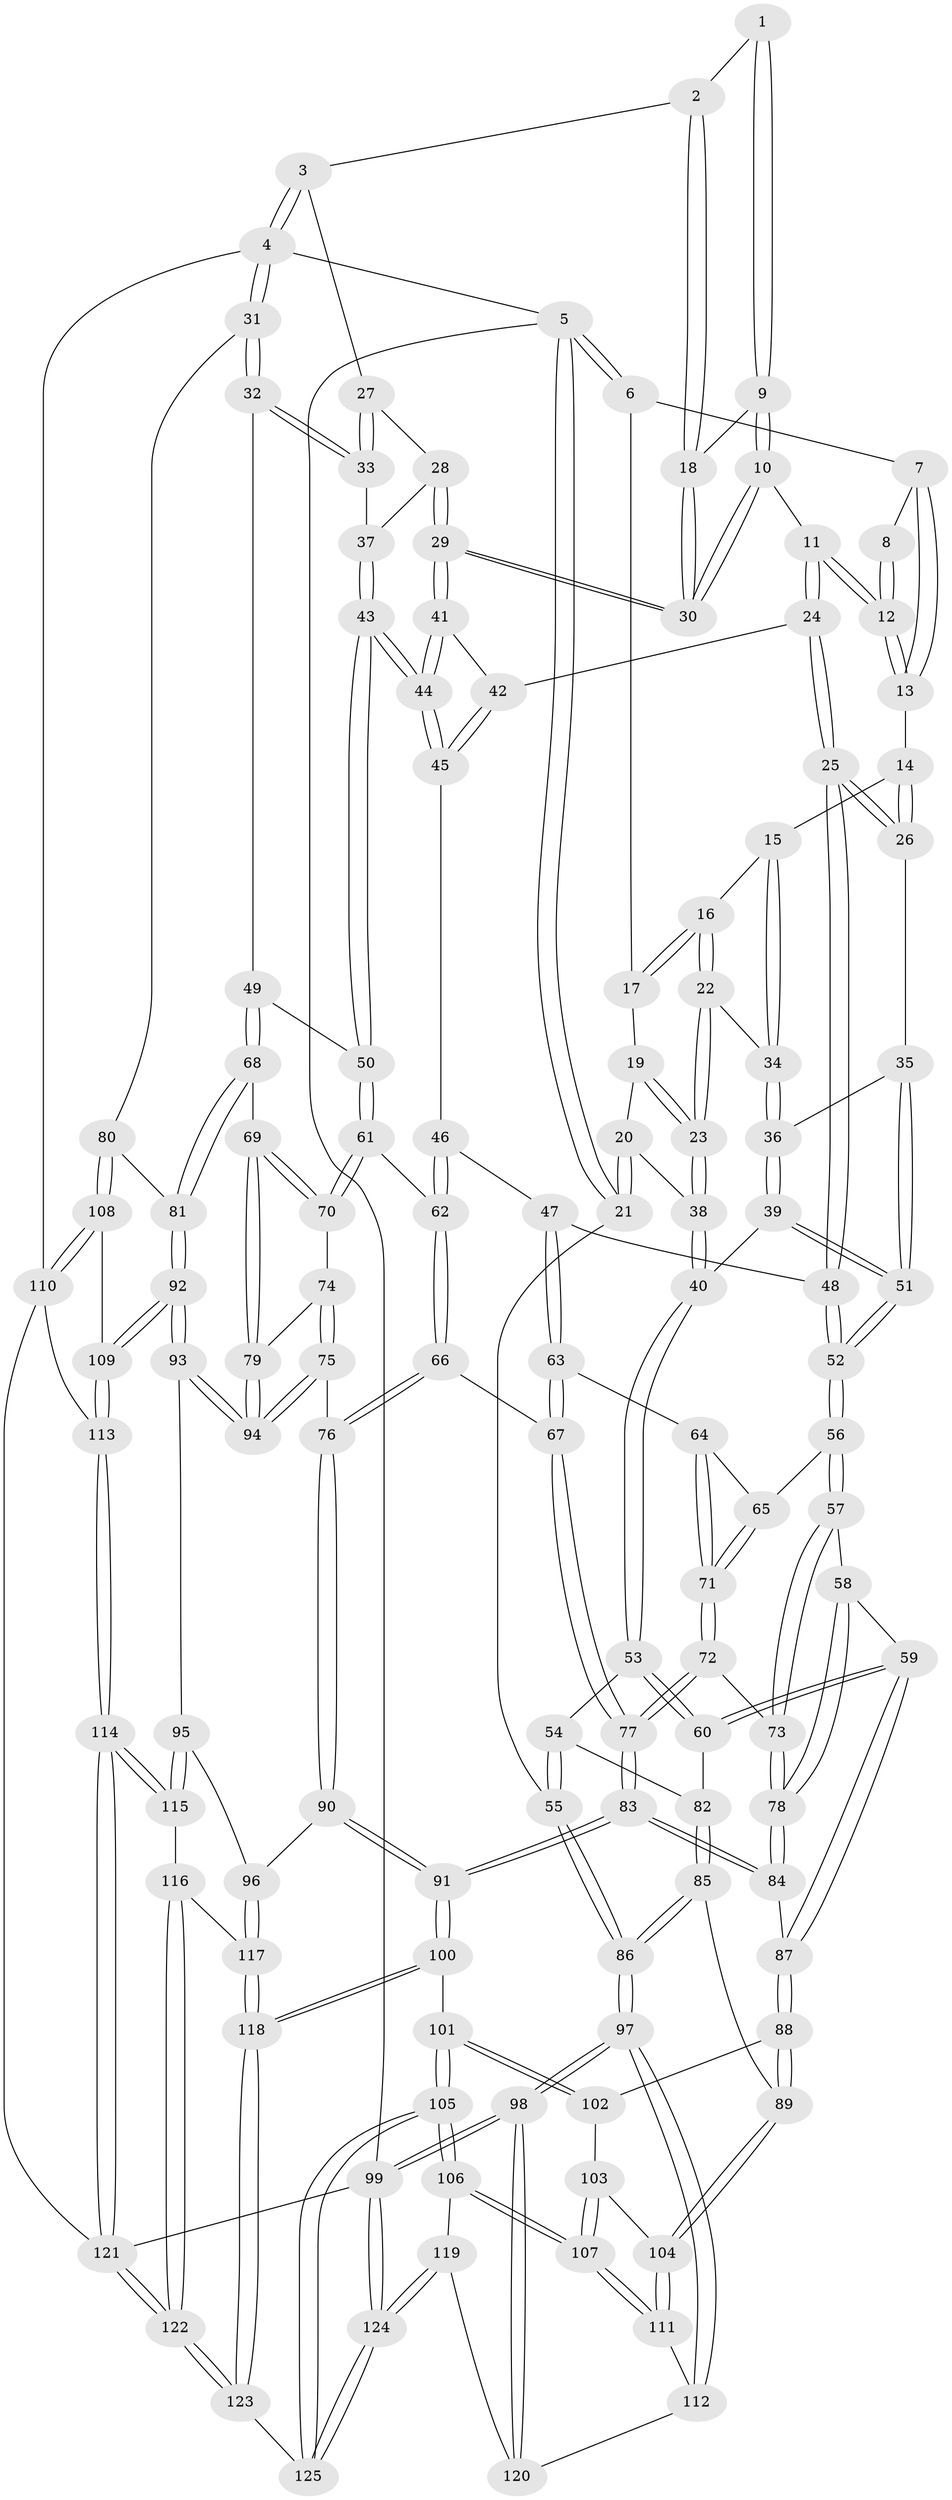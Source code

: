 // coarse degree distribution, {3: 0.6578947368421053, 4: 0.13157894736842105, 2: 0.11842105263157894, 5: 0.07894736842105263, 6: 0.013157894736842105}
// Generated by graph-tools (version 1.1) at 2025/54/03/04/25 22:54:27]
// undirected, 125 vertices, 309 edges
graph export_dot {
  node [color=gray90,style=filled];
  1 [pos="+0.5509059561828816+0"];
  2 [pos="+0.9495061233774089+0"];
  3 [pos="+1+0"];
  4 [pos="+1+0"];
  5 [pos="+0+0"];
  6 [pos="+0.1249710538022899+0"];
  7 [pos="+0.12628866964443536+0"];
  8 [pos="+0.38657363281182827+0"];
  9 [pos="+0.5708754147361542+0.05006004850977066"];
  10 [pos="+0.4400201293298494+0.14978138581539818"];
  11 [pos="+0.42943155599915783+0.1539945597050314"];
  12 [pos="+0.3948680438362976+0.0975500601371619"];
  13 [pos="+0.28469823579016523+0.1048456062061389"];
  14 [pos="+0.2653515064092288+0.12558322598060245"];
  15 [pos="+0.23375975054657064+0.14103209110611215"];
  16 [pos="+0.1742136175899447+0.11260079438902346"];
  17 [pos="+0.13573705297859986+0.037703828121697563"];
  18 [pos="+0.6403793545840181+0.12137381606226605"];
  19 [pos="+0.07738203882078216+0.12051549646106176"];
  20 [pos="+0.02135213353013714+0.1534385658128145"];
  21 [pos="+0+0.017642201660167445"];
  22 [pos="+0.13679583396937928+0.19695513394471068"];
  23 [pos="+0.13222347241955795+0.20080951298652258"];
  24 [pos="+0.4223404222425952+0.19599424355615175"];
  25 [pos="+0.3717889327329792+0.24149189553525538"];
  26 [pos="+0.34811453382738883+0.24143378684557973"];
  27 [pos="+0.8750715487674506+0.026547244229139653"];
  28 [pos="+0.7975878083508615+0.11044641492785132"];
  29 [pos="+0.6658152949334152+0.1802659216895931"];
  30 [pos="+0.665439328953858+0.1797747009989208"];
  31 [pos="+1+0.4126043288959393"];
  32 [pos="+1+0.3925031822795604"];
  33 [pos="+0.9152957677697423+0.24266066852542528"];
  34 [pos="+0.23414891489956008+0.2051908710745138"];
  35 [pos="+0.3320937944889392+0.2445833858998094"];
  36 [pos="+0.25794896658953154+0.24981386371372083"];
  37 [pos="+0.8247629571066026+0.2313694384720007"];
  38 [pos="+0.09277585762564758+0.26632858035861623"];
  39 [pos="+0.18155100558263146+0.33377571219045343"];
  40 [pos="+0.08999287349683385+0.31977173574190854"];
  41 [pos="+0.6597506022738179+0.29105887194918584"];
  42 [pos="+0.43416845990345887+0.2050611433335684"];
  43 [pos="+0.6859047893300616+0.3407145838353192"];
  44 [pos="+0.6694813212813971+0.32547778263416743"];
  45 [pos="+0.5160699557403701+0.37407784648657727"];
  46 [pos="+0.4945910820895264+0.3910344909441901"];
  47 [pos="+0.46135534665123973+0.40414325443331683"];
  48 [pos="+0.381371399159789+0.33276376548669007"];
  49 [pos="+0.8598955829913821+0.40303193861138825"];
  50 [pos="+0.6970867614020907+0.3584012903290636"];
  51 [pos="+0.2575482662784083+0.4212776022294263"];
  52 [pos="+0.2623998533121825+0.428163377388103"];
  53 [pos="+0.023902107081330656+0.3638922661362195"];
  54 [pos="+0+0.39296195993683675"];
  55 [pos="+0+0.40025753495750704"];
  56 [pos="+0.26460557062514667+0.4426912693172981"];
  57 [pos="+0.22848383184023033+0.4889049436221717"];
  58 [pos="+0.18578227989416304+0.5203409190626541"];
  59 [pos="+0.15856570632717804+0.5393280592891624"];
  60 [pos="+0.14960049037708886+0.5381774300740948"];
  61 [pos="+0.676946209076514+0.4416537257323196"];
  62 [pos="+0.5663739189649595+0.5104995324240033"];
  63 [pos="+0.41663653578824084+0.4948957791776464"];
  64 [pos="+0.40209898929940047+0.49324868842383823"];
  65 [pos="+0.2800883956114837+0.4505537344771053"];
  66 [pos="+0.5323557939930046+0.5631983577419982"];
  67 [pos="+0.45330598806112055+0.5587644804090685"];
  68 [pos="+0.7890927643572645+0.5855612496195008"];
  69 [pos="+0.7534130194325512+0.5933964381316251"];
  70 [pos="+0.6891746490420578+0.4912449784590214"];
  71 [pos="+0.3178924670249246+0.5752219098725079"];
  72 [pos="+0.31663694934131087+0.5783274732278062"];
  73 [pos="+0.293170273869479+0.5910824352029824"];
  74 [pos="+0.6251868863175483+0.5783566585163729"];
  75 [pos="+0.5813696144269578+0.6145643122622979"];
  76 [pos="+0.5809405858813792+0.6144569045167642"];
  77 [pos="+0.4169830768047331+0.634462427403821"];
  78 [pos="+0.28618452326923016+0.6061707780115708"];
  79 [pos="+0.7505203287955478+0.598187044467204"];
  80 [pos="+1+0.5336885225229616"];
  81 [pos="+0.8903160318929578+0.6174703690967445"];
  82 [pos="+0.10213661026562965+0.565947053753721"];
  83 [pos="+0.4034802827066382+0.7008723981850704"];
  84 [pos="+0.2675302129830624+0.6526747765382815"];
  85 [pos="+0+0.6719810233825007"];
  86 [pos="+0+0.6985213365318171"];
  87 [pos="+0.21591459763707951+0.6660443568951723"];
  88 [pos="+0.2148546877341292+0.6679913297571773"];
  89 [pos="+0.06648499830135075+0.7029657336419562"];
  90 [pos="+0.4862580245477673+0.7557500001025852"];
  91 [pos="+0.4260453465162776+0.7645616258495342"];
  92 [pos="+0.831656165851035+0.7724231010559234"];
  93 [pos="+0.7007429714495104+0.720905668706622"];
  94 [pos="+0.698921508447495+0.7065074250317546"];
  95 [pos="+0.6816047744133461+0.7432499036886456"];
  96 [pos="+0.5088101582307692+0.7616891341075077"];
  97 [pos="+0+0.79612909609135"];
  98 [pos="+0+0.8669830376295399"];
  99 [pos="+0+1"];
  100 [pos="+0.4135525871995468+0.7884017463686092"];
  101 [pos="+0.34618253419694583+0.8483307224945437"];
  102 [pos="+0.216676450990668+0.6897802695630021"];
  103 [pos="+0.19946570212111736+0.7354449702153173"];
  104 [pos="+0.09676678110138238+0.7523472711181658"];
  105 [pos="+0.2758387699083089+0.9535984645302182"];
  106 [pos="+0.21762607366640918+0.8991356461757672"];
  107 [pos="+0.17823654047617726+0.8393271439296618"];
  108 [pos="+1+0.7063392500277496"];
  109 [pos="+0.8465123561290334+0.791811237860311"];
  110 [pos="+1+0.7844781701126525"];
  111 [pos="+0.12075475401560361+0.8069433717146475"];
  112 [pos="+0.05982112640108093+0.8347040286752837"];
  113 [pos="+0.846964675763147+0.8915590406679015"];
  114 [pos="+0.8264968142594536+0.9755316386946726"];
  115 [pos="+0.6691873488399778+0.8180580504244169"];
  116 [pos="+0.6393882647108073+0.8532927437407494"];
  117 [pos="+0.5914429014402984+0.8676868720450946"];
  118 [pos="+0.5432006246323313+0.9357676501024458"];
  119 [pos="+0.07990152922744923+0.8947004355775877"];
  120 [pos="+0.0742396411689712+0.8877428695127455"];
  121 [pos="+0.8302361340287322+1"];
  122 [pos="+0.76388943498077+1"];
  123 [pos="+0.5504508919890664+1"];
  124 [pos="+0+1"];
  125 [pos="+0.27913678900895417+1"];
  1 -- 2;
  1 -- 9;
  1 -- 9;
  2 -- 3;
  2 -- 18;
  2 -- 18;
  3 -- 4;
  3 -- 4;
  3 -- 27;
  4 -- 5;
  4 -- 31;
  4 -- 31;
  4 -- 110;
  5 -- 6;
  5 -- 6;
  5 -- 21;
  5 -- 21;
  5 -- 99;
  6 -- 7;
  6 -- 17;
  7 -- 8;
  7 -- 13;
  7 -- 13;
  8 -- 12;
  8 -- 12;
  9 -- 10;
  9 -- 10;
  9 -- 18;
  10 -- 11;
  10 -- 30;
  10 -- 30;
  11 -- 12;
  11 -- 12;
  11 -- 24;
  11 -- 24;
  12 -- 13;
  12 -- 13;
  13 -- 14;
  14 -- 15;
  14 -- 26;
  14 -- 26;
  15 -- 16;
  15 -- 34;
  15 -- 34;
  16 -- 17;
  16 -- 17;
  16 -- 22;
  16 -- 22;
  17 -- 19;
  18 -- 30;
  18 -- 30;
  19 -- 20;
  19 -- 23;
  19 -- 23;
  20 -- 21;
  20 -- 21;
  20 -- 38;
  21 -- 55;
  22 -- 23;
  22 -- 23;
  22 -- 34;
  23 -- 38;
  23 -- 38;
  24 -- 25;
  24 -- 25;
  24 -- 42;
  25 -- 26;
  25 -- 26;
  25 -- 48;
  25 -- 48;
  26 -- 35;
  27 -- 28;
  27 -- 33;
  27 -- 33;
  28 -- 29;
  28 -- 29;
  28 -- 37;
  29 -- 30;
  29 -- 30;
  29 -- 41;
  29 -- 41;
  31 -- 32;
  31 -- 32;
  31 -- 80;
  32 -- 33;
  32 -- 33;
  32 -- 49;
  33 -- 37;
  34 -- 36;
  34 -- 36;
  35 -- 36;
  35 -- 51;
  35 -- 51;
  36 -- 39;
  36 -- 39;
  37 -- 43;
  37 -- 43;
  38 -- 40;
  38 -- 40;
  39 -- 40;
  39 -- 51;
  39 -- 51;
  40 -- 53;
  40 -- 53;
  41 -- 42;
  41 -- 44;
  41 -- 44;
  42 -- 45;
  42 -- 45;
  43 -- 44;
  43 -- 44;
  43 -- 50;
  43 -- 50;
  44 -- 45;
  44 -- 45;
  45 -- 46;
  46 -- 47;
  46 -- 62;
  46 -- 62;
  47 -- 48;
  47 -- 63;
  47 -- 63;
  48 -- 52;
  48 -- 52;
  49 -- 50;
  49 -- 68;
  49 -- 68;
  50 -- 61;
  50 -- 61;
  51 -- 52;
  51 -- 52;
  52 -- 56;
  52 -- 56;
  53 -- 54;
  53 -- 60;
  53 -- 60;
  54 -- 55;
  54 -- 55;
  54 -- 82;
  55 -- 86;
  55 -- 86;
  56 -- 57;
  56 -- 57;
  56 -- 65;
  57 -- 58;
  57 -- 73;
  57 -- 73;
  58 -- 59;
  58 -- 78;
  58 -- 78;
  59 -- 60;
  59 -- 60;
  59 -- 87;
  59 -- 87;
  60 -- 82;
  61 -- 62;
  61 -- 70;
  61 -- 70;
  62 -- 66;
  62 -- 66;
  63 -- 64;
  63 -- 67;
  63 -- 67;
  64 -- 65;
  64 -- 71;
  64 -- 71;
  65 -- 71;
  65 -- 71;
  66 -- 67;
  66 -- 76;
  66 -- 76;
  67 -- 77;
  67 -- 77;
  68 -- 69;
  68 -- 81;
  68 -- 81;
  69 -- 70;
  69 -- 70;
  69 -- 79;
  69 -- 79;
  70 -- 74;
  71 -- 72;
  71 -- 72;
  72 -- 73;
  72 -- 77;
  72 -- 77;
  73 -- 78;
  73 -- 78;
  74 -- 75;
  74 -- 75;
  74 -- 79;
  75 -- 76;
  75 -- 94;
  75 -- 94;
  76 -- 90;
  76 -- 90;
  77 -- 83;
  77 -- 83;
  78 -- 84;
  78 -- 84;
  79 -- 94;
  79 -- 94;
  80 -- 81;
  80 -- 108;
  80 -- 108;
  81 -- 92;
  81 -- 92;
  82 -- 85;
  82 -- 85;
  83 -- 84;
  83 -- 84;
  83 -- 91;
  83 -- 91;
  84 -- 87;
  85 -- 86;
  85 -- 86;
  85 -- 89;
  86 -- 97;
  86 -- 97;
  87 -- 88;
  87 -- 88;
  88 -- 89;
  88 -- 89;
  88 -- 102;
  89 -- 104;
  89 -- 104;
  90 -- 91;
  90 -- 91;
  90 -- 96;
  91 -- 100;
  91 -- 100;
  92 -- 93;
  92 -- 93;
  92 -- 109;
  92 -- 109;
  93 -- 94;
  93 -- 94;
  93 -- 95;
  95 -- 96;
  95 -- 115;
  95 -- 115;
  96 -- 117;
  96 -- 117;
  97 -- 98;
  97 -- 98;
  97 -- 112;
  97 -- 112;
  98 -- 99;
  98 -- 99;
  98 -- 120;
  98 -- 120;
  99 -- 124;
  99 -- 124;
  99 -- 121;
  100 -- 101;
  100 -- 118;
  100 -- 118;
  101 -- 102;
  101 -- 102;
  101 -- 105;
  101 -- 105;
  102 -- 103;
  103 -- 104;
  103 -- 107;
  103 -- 107;
  104 -- 111;
  104 -- 111;
  105 -- 106;
  105 -- 106;
  105 -- 125;
  105 -- 125;
  106 -- 107;
  106 -- 107;
  106 -- 119;
  107 -- 111;
  107 -- 111;
  108 -- 109;
  108 -- 110;
  108 -- 110;
  109 -- 113;
  109 -- 113;
  110 -- 113;
  110 -- 121;
  111 -- 112;
  112 -- 120;
  113 -- 114;
  113 -- 114;
  114 -- 115;
  114 -- 115;
  114 -- 121;
  114 -- 121;
  115 -- 116;
  116 -- 117;
  116 -- 122;
  116 -- 122;
  117 -- 118;
  117 -- 118;
  118 -- 123;
  118 -- 123;
  119 -- 120;
  119 -- 124;
  119 -- 124;
  121 -- 122;
  121 -- 122;
  122 -- 123;
  122 -- 123;
  123 -- 125;
  124 -- 125;
  124 -- 125;
}
